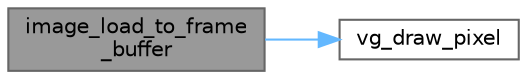 digraph "image_load_to_frame_buffer"
{
 // LATEX_PDF_SIZE
  bgcolor="transparent";
  edge [fontname=Helvetica,fontsize=10,labelfontname=Helvetica,labelfontsize=10];
  node [fontname=Helvetica,fontsize=10,shape=box,height=0.2,width=0.4];
  rankdir="LR";
  Node1 [id="Node000001",label="image_load_to_frame\l_buffer",height=0.2,width=0.4,color="gray40", fillcolor="grey60", style="filled", fontcolor="black",tooltip="Loads image struct to frame buffer."];
  Node1 -> Node2 [id="edge1_Node000001_Node000002",color="steelblue1",style="solid",tooltip=" "];
  Node2 [id="Node000002",label="vg_draw_pixel",height=0.2,width=0.4,color="grey40", fillcolor="white", style="filled",URL="$graphics_8c.html#a0dd9fd60769d833880394369bf7a2b9d",tooltip="Draws the pixel at the specified coordinates in specified frame buffer."];
}
